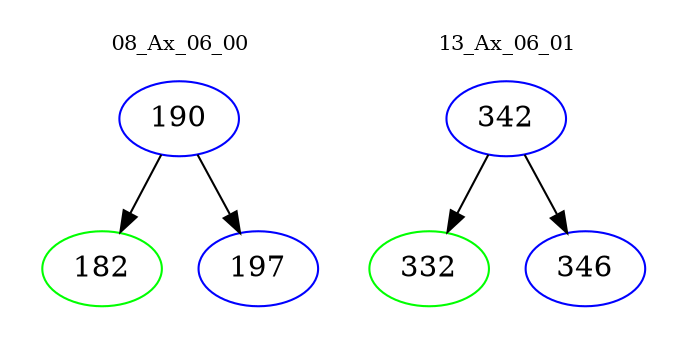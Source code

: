 digraph{
subgraph cluster_0 {
color = white
label = "08_Ax_06_00";
fontsize=10;
T0_190 [label="190", color="blue"]
T0_190 -> T0_182 [color="black"]
T0_182 [label="182", color="green"]
T0_190 -> T0_197 [color="black"]
T0_197 [label="197", color="blue"]
}
subgraph cluster_1 {
color = white
label = "13_Ax_06_01";
fontsize=10;
T1_342 [label="342", color="blue"]
T1_342 -> T1_332 [color="black"]
T1_332 [label="332", color="green"]
T1_342 -> T1_346 [color="black"]
T1_346 [label="346", color="blue"]
}
}
